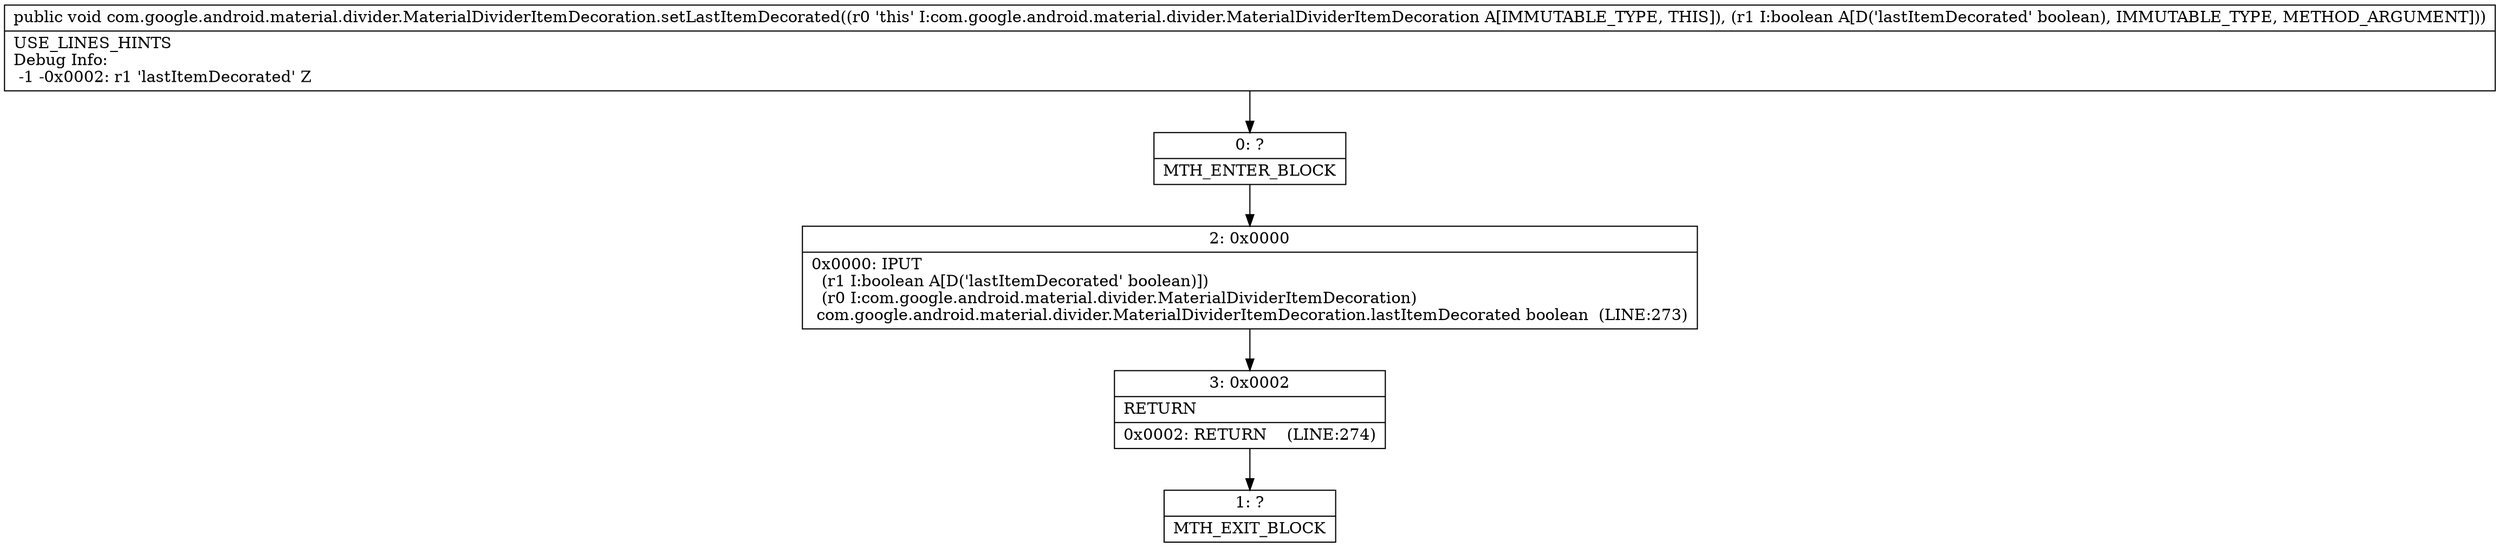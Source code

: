 digraph "CFG forcom.google.android.material.divider.MaterialDividerItemDecoration.setLastItemDecorated(Z)V" {
Node_0 [shape=record,label="{0\:\ ?|MTH_ENTER_BLOCK\l}"];
Node_2 [shape=record,label="{2\:\ 0x0000|0x0000: IPUT  \l  (r1 I:boolean A[D('lastItemDecorated' boolean)])\l  (r0 I:com.google.android.material.divider.MaterialDividerItemDecoration)\l com.google.android.material.divider.MaterialDividerItemDecoration.lastItemDecorated boolean  (LINE:273)\l}"];
Node_3 [shape=record,label="{3\:\ 0x0002|RETURN\l|0x0002: RETURN    (LINE:274)\l}"];
Node_1 [shape=record,label="{1\:\ ?|MTH_EXIT_BLOCK\l}"];
MethodNode[shape=record,label="{public void com.google.android.material.divider.MaterialDividerItemDecoration.setLastItemDecorated((r0 'this' I:com.google.android.material.divider.MaterialDividerItemDecoration A[IMMUTABLE_TYPE, THIS]), (r1 I:boolean A[D('lastItemDecorated' boolean), IMMUTABLE_TYPE, METHOD_ARGUMENT]))  | USE_LINES_HINTS\lDebug Info:\l  \-1 \-0x0002: r1 'lastItemDecorated' Z\l}"];
MethodNode -> Node_0;Node_0 -> Node_2;
Node_2 -> Node_3;
Node_3 -> Node_1;
}

